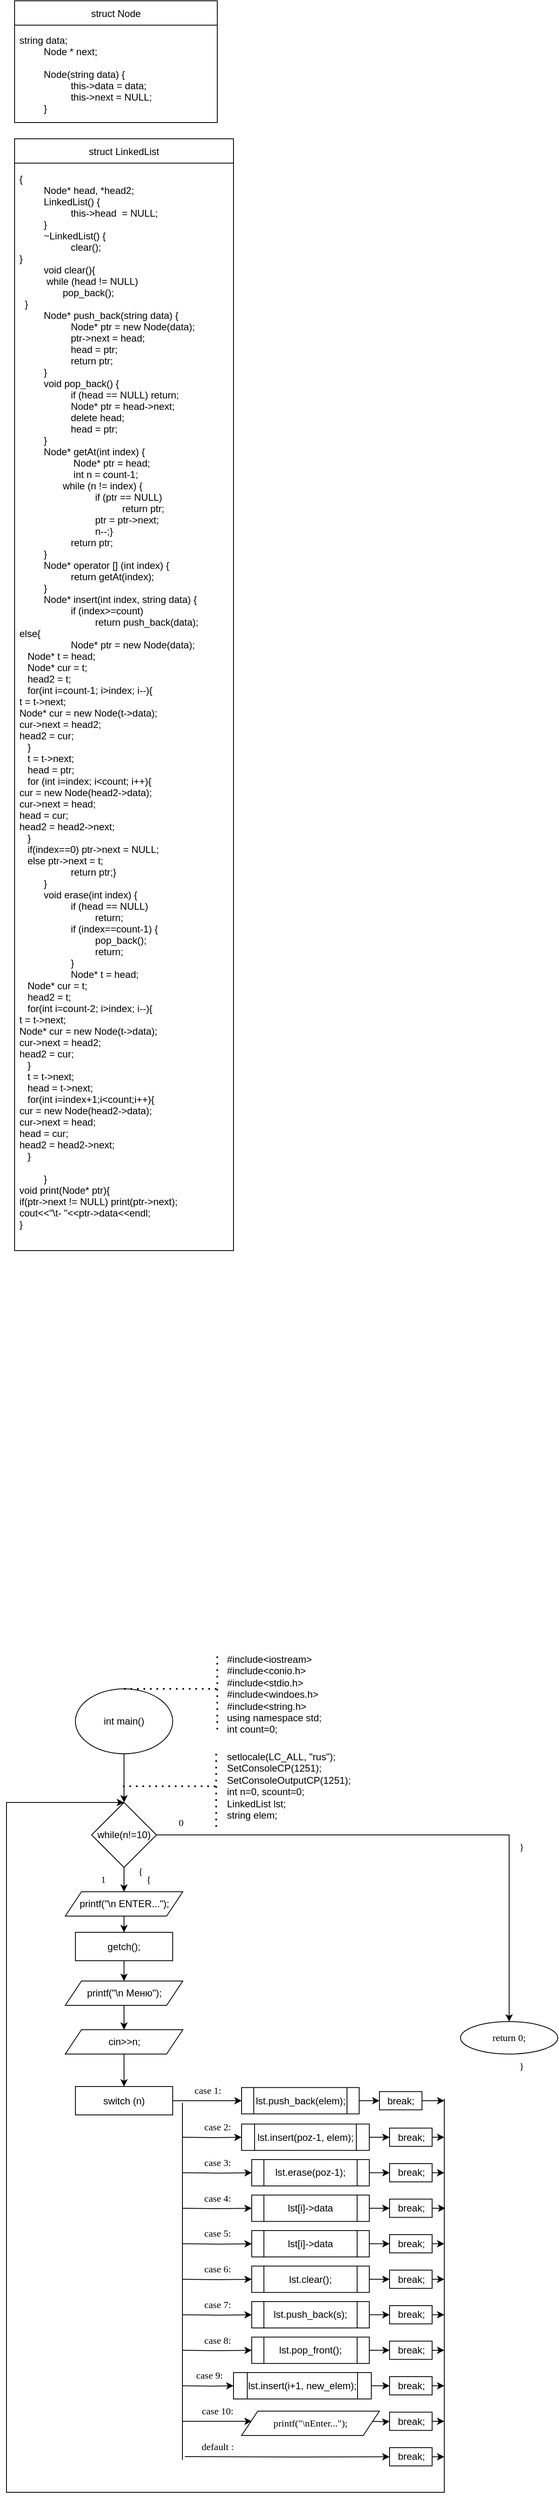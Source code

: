 <mxfile version="20.3.0" type="device"><diagram id="fvTOps8zroWGq__R_Xxq" name="Страница 1"><mxGraphModel dx="734" dy="3098" grid="1" gridSize="10" guides="1" tooltips="1" connect="1" arrows="1" fold="1" page="1" pageScale="1" pageWidth="827" pageHeight="1169" math="0" shadow="0"><root><mxCell id="0"/><mxCell id="1" parent="0"/><mxCell id="at6ghJdTn1FUW2hox50d-1" value="struct Node" style="swimlane;fontStyle=0;childLayout=stackLayout;horizontal=1;startSize=30;horizontalStack=0;resizeParent=1;resizeParentMax=0;resizeLast=0;collapsible=1;marginBottom=0;" parent="1" vertex="1"><mxGeometry x="290" y="-2320" width="250" height="150" as="geometry"><mxRectangle x="250" y="920" width="130" height="30" as="alternateBounds"/></mxGeometry></mxCell><mxCell id="at6ghJdTn1FUW2hox50d-4" value="string data;&#10;         Node * next;&#10; &#10;         Node(string data) {&#10;                   this-&gt;data = data;&#10;                   this-&gt;next = NULL;&#10;         }" style="text;strokeColor=none;fillColor=none;align=left;verticalAlign=middle;spacingLeft=4;spacingRight=4;overflow=hidden;points=[[0,0.5],[1,0.5]];portConstraint=eastwest;rotatable=0;" parent="at6ghJdTn1FUW2hox50d-1" vertex="1"><mxGeometry y="30" width="250" height="120" as="geometry"/></mxCell><mxCell id="at6ghJdTn1FUW2hox50d-5" value="struct LinkedList" style="swimlane;fontStyle=0;childLayout=stackLayout;horizontal=1;startSize=30;horizontalStack=0;resizeParent=1;resizeParentMax=0;resizeLast=0;collapsible=1;marginBottom=0;" parent="1" vertex="1"><mxGeometry x="290" y="-2150" width="270" height="1370" as="geometry"><mxRectangle x="250" y="920" width="130" height="30" as="alternateBounds"/></mxGeometry></mxCell><mxCell id="at6ghJdTn1FUW2hox50d-6" value="{&#10;         Node* head, *head2;&#10;         LinkedList() {&#10;                   this-&gt;head  = NULL;&#10;         }&#10;         ~LinkedList() {&#10;                   clear();&#10;&#9;&#9; }&#10;         void clear(){&#10;          &#9;while (head != NULL)&#10;                pop_back();&#10;&#9;&#9;  }&#10;         Node* push_back(string data) {&#10;                   Node* ptr = new Node(data);&#10;                   ptr-&gt;next = head;&#10;                   head = ptr;&#10;                   return ptr;&#10;         }&#10;         void pop_back() {&#10;                   if (head == NULL) return;&#10;                   Node* ptr = head-&gt;next;&#10;                   delete head;&#10;                   head = ptr;&#10;         }&#10;         Node* getAt(int index) {&#10;                    Node* ptr = head;&#10;                    int n = count-1;&#10;                &#9;while (n != index) {&#10;                            if (ptr == NULL)&#10;                                      return ptr;&#10;                            ptr = ptr-&gt;next;&#10;                            n--;}&#10;                   return ptr;&#10;         }&#10;         Node* operator [] (int index) {&#10;                   return getAt(index);&#10;         }&#10;         Node* insert(int index, string data) {&#10;                   if (index&gt;=count)&#10;                            return push_back(data);&#10;&#9;&#9;&#9;&#9;&#9;else{&#10;                   Node* ptr = new Node(data);&#10;&#9;&#9;&#9;&#9;   Node* t = head;&#10;&#9;&#9;&#9;&#9;   Node* cur = t;&#10;&#9;&#9;&#9;&#9;   head2 = t;&#10;&#9;&#9;&#9;&#9;   for(int i=count-1; i&gt;index; i--){&#10;&#9;&#9;&#9;&#9;&#9;t = t-&gt;next;&#10;&#9;&#9;&#9;&#9;&#9;Node* cur = new Node(t-&gt;data);&#10;&#9;&#9;&#9;&#9;&#9;cur-&gt;next = head2;&#10;&#9;&#9;&#9;&#9;&#9;head2 = cur;&#10;&#9;&#9;&#9;&#9;   }&#10;&#9;&#9;&#9;&#9;   t = t-&gt;next;&#10;&#9;&#9;&#9;&#9;   head = ptr;&#10;&#9;&#9;&#9;&#9;   for (int i=index; i&lt;count; i++){&#10;&#9;&#9;&#9;&#9;&#9;cur = new Node(head2-&gt;data);&#10;&#9;&#9;&#9;&#9;&#9;cur-&gt;next = head;&#10;&#9;&#9;&#9;&#9;&#9;head = cur;&#10;&#9;&#9;&#9;&#9;&#9;head2 = head2-&gt;next;&#10;&#9;&#9;&#9;&#9;   }&#10;&#9;&#9;&#9;&#9;   if(index==0) ptr-&gt;next = NULL;&#10;&#9;&#9;&#9;&#9;   else ptr-&gt;next = t;&#10;                   return ptr;}&#10;         }&#10;         void erase(int index) {&#10;                   if (head == NULL)&#10;                            return;&#10;                   if (index==count-1) {&#10;                            pop_back();&#10;                            return;&#10;                   }&#10;                   Node* t = head;&#10;&#9;&#9;&#9;&#9;   Node* cur = t;&#10;&#9;&#9;&#9;&#9;   head2 = t;&#10;&#9;&#9;&#9;&#9;   for(int i=count-2; i&gt;index; i--){&#10;&#9;&#9;&#9;&#9;&#9;t = t-&gt;next;&#10;&#9;&#9;&#9;&#9;&#9;Node* cur = new Node(t-&gt;data);&#10;&#9;&#9;&#9;&#9;&#9;cur-&gt;next = head2;&#10;&#9;&#9;&#9;&#9;&#9;head2 = cur;&#10;&#9;&#9;&#9;&#9;   }&#10;&#9;&#9;&#9;&#9;   t = t-&gt;next;&#10;&#9;&#9;&#9;&#9;   head = t-&gt;next;&#10;&#9;&#9;&#9;&#9;   for(int i=index+1;i&lt;count;i++){&#10;&#9;&#9;&#9;&#9;&#9;cur = new Node(head2-&gt;data);&#10;&#9;&#9;&#9;&#9;&#9;cur-&gt;next = head;&#10;&#9;&#9;&#9;&#9;&#9;head = cur;&#10;&#9;&#9;&#9;&#9;&#9;head2 = head2-&gt;next;&#10;&#9;&#9;&#9;&#9;   }&#10;&#10;         }&#10;&#9;&#9; void print(Node* ptr){&#10;&#9;&#9;&#9;if(ptr-&gt;next != NULL) print(ptr-&gt;next);&#10;&#9;&#9;&#9;cout&lt;&lt;&quot;\t- &quot;&lt;&lt;ptr-&gt;data&lt;&lt;endl;&#10;&#9;&#9; }&#10;" style="text;strokeColor=none;fillColor=none;align=left;verticalAlign=middle;spacingLeft=4;spacingRight=4;overflow=hidden;points=[[0,0.5],[1,0.5]];portConstraint=eastwest;rotatable=0;" parent="at6ghJdTn1FUW2hox50d-5" vertex="1"><mxGeometry y="30" width="270" height="1340" as="geometry"/></mxCell><mxCell id="at6ghJdTn1FUW2hox50d-14" value="" style="edgeStyle=orthogonalEdgeStyle;rounded=0;orthogonalLoop=1;jettySize=auto;html=1;" parent="1" source="at6ghJdTn1FUW2hox50d-7" target="at6ghJdTn1FUW2hox50d-13" edge="1"><mxGeometry relative="1" as="geometry"/></mxCell><mxCell id="at6ghJdTn1FUW2hox50d-7" value="int main()" style="ellipse;whiteSpace=wrap;html=1;" parent="1" vertex="1"><mxGeometry x="365" y="-240" width="120" height="80" as="geometry"/></mxCell><mxCell id="at6ghJdTn1FUW2hox50d-8" value="" style="endArrow=none;dashed=1;html=1;dashPattern=1 3;strokeWidth=2;rounded=0;exitX=0.5;exitY=0;exitDx=0;exitDy=0;" parent="1" source="at6ghJdTn1FUW2hox50d-7" edge="1"><mxGeometry width="50" height="50" relative="1" as="geometry"><mxPoint x="490" y="-150" as="sourcePoint"/><mxPoint x="540" y="-240" as="targetPoint"/></mxGeometry></mxCell><mxCell id="at6ghJdTn1FUW2hox50d-9" value="" style="endArrow=none;dashed=1;html=1;dashPattern=1 3;strokeWidth=2;rounded=0;" parent="1" edge="1"><mxGeometry width="50" height="50" relative="1" as="geometry"><mxPoint x="540" y="-190" as="sourcePoint"/><mxPoint x="540" y="-280" as="targetPoint"/></mxGeometry></mxCell><mxCell id="at6ghJdTn1FUW2hox50d-10" value="#include&amp;lt;iostream&amp;gt;&lt;br&gt;#include&amp;lt;conio.h&amp;gt;&lt;br&gt;#include&amp;lt;stdio.h&amp;gt;&lt;br&gt;#include&amp;lt;windoes.h&amp;gt;&lt;br&gt;#include&amp;lt;string.h&amp;gt;&lt;br&gt;using namespace std;&lt;br&gt;int count=0;" style="text;whiteSpace=wrap;html=1;" parent="1" vertex="1"><mxGeometry x="550" y="-290" width="150" height="120" as="geometry"/></mxCell><mxCell id="at6ghJdTn1FUW2hox50d-19" value="" style="edgeStyle=orthogonalEdgeStyle;rounded=0;orthogonalLoop=1;jettySize=auto;html=1;" parent="1" source="at6ghJdTn1FUW2hox50d-13" target="at6ghJdTn1FUW2hox50d-18" edge="1"><mxGeometry relative="1" as="geometry"/></mxCell><mxCell id="at6ghJdTn1FUW2hox50d-107" style="edgeStyle=orthogonalEdgeStyle;rounded=0;orthogonalLoop=1;jettySize=auto;html=1;exitX=1;exitY=0.5;exitDx=0;exitDy=0;entryX=0.5;entryY=0;entryDx=0;entryDy=0;fontFamily=Times New Roman;" parent="1" source="at6ghJdTn1FUW2hox50d-13" target="at6ghJdTn1FUW2hox50d-102" edge="1"><mxGeometry relative="1" as="geometry"/></mxCell><mxCell id="at6ghJdTn1FUW2hox50d-13" value="while(n!=10)" style="rhombus;whiteSpace=wrap;html=1;" parent="1" vertex="1"><mxGeometry x="385" y="-100" width="80" height="80" as="geometry"/></mxCell><mxCell id="at6ghJdTn1FUW2hox50d-15" value="" style="endArrow=none;dashed=1;html=1;dashPattern=1 3;strokeWidth=2;rounded=0;exitX=0.5;exitY=0;exitDx=0;exitDy=0;" parent="1" edge="1"><mxGeometry width="50" height="50" relative="1" as="geometry"><mxPoint x="423.67" y="-120" as="sourcePoint"/><mxPoint x="538.67" y="-120" as="targetPoint"/></mxGeometry></mxCell><mxCell id="at6ghJdTn1FUW2hox50d-16" value="" style="endArrow=none;dashed=1;html=1;dashPattern=1 3;strokeWidth=2;rounded=0;" parent="1" edge="1"><mxGeometry width="50" height="50" relative="1" as="geometry"><mxPoint x="538.67" y="-70" as="sourcePoint"/><mxPoint x="538.67" y="-160" as="targetPoint"/></mxGeometry></mxCell><mxCell id="at6ghJdTn1FUW2hox50d-17" value="setlocale(LC_ALL, &quot;rus&quot;);&#10;&#9;SetConsoleCP(1251);&#10;&#9;SetConsoleOutputCP(1251);&#10;&#9;int n=0, scount=0;&#10;&#9;LinkedList lst;&#10;&#9;string elem;" style="text;whiteSpace=wrap;html=1;" parent="1" vertex="1"><mxGeometry x="550" y="-170" width="190" height="110" as="geometry"/></mxCell><mxCell id="at6ghJdTn1FUW2hox50d-21" value="" style="edgeStyle=orthogonalEdgeStyle;rounded=0;orthogonalLoop=1;jettySize=auto;html=1;fontFamily=Times New Roman;" parent="1" source="at6ghJdTn1FUW2hox50d-18" target="at6ghJdTn1FUW2hox50d-20" edge="1"><mxGeometry relative="1" as="geometry"/></mxCell><mxCell id="at6ghJdTn1FUW2hox50d-18" value="printf(&quot;\n ENTER...&quot;);" style="shape=parallelogram;perimeter=parallelogramPerimeter;whiteSpace=wrap;html=1;fixedSize=1;" parent="1" vertex="1"><mxGeometry x="352.5" y="10" width="145" height="30" as="geometry"/></mxCell><mxCell id="at6ghJdTn1FUW2hox50d-25" style="edgeStyle=orthogonalEdgeStyle;rounded=0;orthogonalLoop=1;jettySize=auto;html=1;exitX=0.5;exitY=1;exitDx=0;exitDy=0;entryX=0.5;entryY=0;entryDx=0;entryDy=0;fontFamily=Times New Roman;" parent="1" source="at6ghJdTn1FUW2hox50d-20" target="at6ghJdTn1FUW2hox50d-24" edge="1"><mxGeometry relative="1" as="geometry"/></mxCell><mxCell id="at6ghJdTn1FUW2hox50d-20" value="getch();" style="whiteSpace=wrap;html=1;" parent="1" vertex="1"><mxGeometry x="365" y="60" width="120" height="35" as="geometry"/></mxCell><mxCell id="at6ghJdTn1FUW2hox50d-22" value="1" style="text;html=1;resizable=0;autosize=1;align=center;verticalAlign=middle;points=[];fillColor=none;strokeColor=none;rounded=0;fontFamily=Times New Roman;" parent="1" vertex="1"><mxGeometry x="384" y="-20" width="30" height="30" as="geometry"/></mxCell><mxCell id="at6ghJdTn1FUW2hox50d-23" value="{" style="text;html=1;resizable=0;autosize=1;align=center;verticalAlign=middle;points=[];fillColor=none;strokeColor=none;rounded=0;fontFamily=Times New Roman;" parent="1" vertex="1"><mxGeometry x="430" y="-30" width="30" height="30" as="geometry"/></mxCell><mxCell id="at6ghJdTn1FUW2hox50d-27" value="" style="edgeStyle=orthogonalEdgeStyle;rounded=0;orthogonalLoop=1;jettySize=auto;html=1;fontFamily=Times New Roman;" parent="1" source="at6ghJdTn1FUW2hox50d-24" target="at6ghJdTn1FUW2hox50d-26" edge="1"><mxGeometry relative="1" as="geometry"/></mxCell><mxCell id="at6ghJdTn1FUW2hox50d-24" value="printf(&quot;\n Меню&quot;);" style="shape=parallelogram;perimeter=parallelogramPerimeter;whiteSpace=wrap;html=1;fixedSize=1;" parent="1" vertex="1"><mxGeometry x="352.5" y="120" width="145" height="30" as="geometry"/></mxCell><mxCell id="at6ghJdTn1FUW2hox50d-29" value="" style="edgeStyle=orthogonalEdgeStyle;rounded=0;orthogonalLoop=1;jettySize=auto;html=1;fontFamily=Times New Roman;" parent="1" source="at6ghJdTn1FUW2hox50d-26" target="at6ghJdTn1FUW2hox50d-28" edge="1"><mxGeometry relative="1" as="geometry"/></mxCell><mxCell id="at6ghJdTn1FUW2hox50d-26" value="cin&amp;gt;&amp;gt;n;" style="shape=parallelogram;perimeter=parallelogramPerimeter;whiteSpace=wrap;html=1;fixedSize=1;" parent="1" vertex="1"><mxGeometry x="352.5" y="180" width="145" height="30" as="geometry"/></mxCell><mxCell id="at6ghJdTn1FUW2hox50d-31" value="" style="edgeStyle=orthogonalEdgeStyle;rounded=0;orthogonalLoop=1;jettySize=auto;html=1;fontFamily=Times New Roman;" parent="1" source="at6ghJdTn1FUW2hox50d-28" target="at6ghJdTn1FUW2hox50d-30" edge="1"><mxGeometry relative="1" as="geometry"/></mxCell><mxCell id="at6ghJdTn1FUW2hox50d-28" value="switch (n)" style="whiteSpace=wrap;html=1;" parent="1" vertex="1"><mxGeometry x="365" y="250" width="120" height="35" as="geometry"/></mxCell><mxCell id="at6ghJdTn1FUW2hox50d-34" value="" style="edgeStyle=orthogonalEdgeStyle;rounded=0;orthogonalLoop=1;jettySize=auto;html=1;fontFamily=Times New Roman;" parent="1" source="at6ghJdTn1FUW2hox50d-30" target="at6ghJdTn1FUW2hox50d-33" edge="1"><mxGeometry relative="1" as="geometry"/></mxCell><mxCell id="at6ghJdTn1FUW2hox50d-30" value="lst.push_back(elem);" style="shape=process;whiteSpace=wrap;html=1;backgroundOutline=1;" parent="1" vertex="1"><mxGeometry x="570" y="251.25" width="145" height="32.5" as="geometry"/></mxCell><mxCell id="at6ghJdTn1FUW2hox50d-90" style="edgeStyle=orthogonalEdgeStyle;rounded=0;orthogonalLoop=1;jettySize=auto;html=1;exitX=1;exitY=0.5;exitDx=0;exitDy=0;fontFamily=Times New Roman;" parent="1" source="at6ghJdTn1FUW2hox50d-33" edge="1"><mxGeometry relative="1" as="geometry"><mxPoint x="820" y="267.4" as="targetPoint"/></mxGeometry></mxCell><mxCell id="at6ghJdTn1FUW2hox50d-33" value="break;" style="whiteSpace=wrap;html=1;" parent="1" vertex="1"><mxGeometry x="740" y="256.25" width="52.5" height="22.5" as="geometry"/></mxCell><mxCell id="at6ghJdTn1FUW2hox50d-35" value="case 1:" style="text;html=1;resizable=0;autosize=1;align=center;verticalAlign=middle;points=[];fillColor=none;strokeColor=none;rounded=0;fontFamily=Times New Roman;" parent="1" vertex="1"><mxGeometry x="497.5" y="240" width="60" height="30" as="geometry"/></mxCell><mxCell id="at6ghJdTn1FUW2hox50d-37" value="" style="endArrow=none;html=1;rounded=0;fontFamily=Times New Roman;" parent="1" edge="1"><mxGeometry width="50" height="50" relative="1" as="geometry"><mxPoint x="497" y="270" as="sourcePoint"/><mxPoint x="497" y="710" as="targetPoint"/></mxGeometry></mxCell><mxCell id="at6ghJdTn1FUW2hox50d-38" value="" style="edgeStyle=orthogonalEdgeStyle;rounded=0;orthogonalLoop=1;jettySize=auto;html=1;fontFamily=Times New Roman;" parent="1" target="at6ghJdTn1FUW2hox50d-40" edge="1"><mxGeometry relative="1" as="geometry"><mxPoint x="497.5" y="312.48" as="sourcePoint"/></mxGeometry></mxCell><mxCell id="at6ghJdTn1FUW2hox50d-39" value="" style="edgeStyle=orthogonalEdgeStyle;rounded=0;orthogonalLoop=1;jettySize=auto;html=1;fontFamily=Times New Roman;" parent="1" source="at6ghJdTn1FUW2hox50d-40" target="at6ghJdTn1FUW2hox50d-41" edge="1"><mxGeometry relative="1" as="geometry"/></mxCell><mxCell id="at6ghJdTn1FUW2hox50d-40" value="lst.insert(poz-1, elem);" style="shape=process;whiteSpace=wrap;html=1;backgroundOutline=1;" parent="1" vertex="1"><mxGeometry x="570" y="296.25" width="157.5" height="32.5" as="geometry"/></mxCell><mxCell id="at6ghJdTn1FUW2hox50d-91" style="edgeStyle=orthogonalEdgeStyle;rounded=0;orthogonalLoop=1;jettySize=auto;html=1;exitX=1;exitY=0.5;exitDx=0;exitDy=0;fontFamily=Times New Roman;" parent="1" source="at6ghJdTn1FUW2hox50d-41" edge="1"><mxGeometry relative="1" as="geometry"><mxPoint x="820" y="312.2" as="targetPoint"/></mxGeometry></mxCell><mxCell id="at6ghJdTn1FUW2hox50d-41" value="break;" style="whiteSpace=wrap;html=1;" parent="1" vertex="1"><mxGeometry x="752.5" y="301.25" width="52.5" height="22.5" as="geometry"/></mxCell><mxCell id="at6ghJdTn1FUW2hox50d-42" value="case 2:" style="text;html=1;resizable=0;autosize=1;align=center;verticalAlign=middle;points=[];fillColor=none;strokeColor=none;rounded=0;fontFamily=Times New Roman;" parent="1" vertex="1"><mxGeometry x="510" y="285" width="60" height="30" as="geometry"/></mxCell><mxCell id="at6ghJdTn1FUW2hox50d-43" value="" style="edgeStyle=orthogonalEdgeStyle;rounded=0;orthogonalLoop=1;jettySize=auto;html=1;fontFamily=Times New Roman;" parent="1" target="at6ghJdTn1FUW2hox50d-45" edge="1"><mxGeometry relative="1" as="geometry"><mxPoint x="497.5" y="356.23" as="sourcePoint"/></mxGeometry></mxCell><mxCell id="at6ghJdTn1FUW2hox50d-44" value="" style="edgeStyle=orthogonalEdgeStyle;rounded=0;orthogonalLoop=1;jettySize=auto;html=1;fontFamily=Times New Roman;" parent="1" source="at6ghJdTn1FUW2hox50d-45" target="at6ghJdTn1FUW2hox50d-46" edge="1"><mxGeometry relative="1" as="geometry"/></mxCell><mxCell id="at6ghJdTn1FUW2hox50d-45" value="lst.erase(poz-1);" style="shape=process;whiteSpace=wrap;html=1;backgroundOutline=1;" parent="1" vertex="1"><mxGeometry x="582.5" y="340" width="145" height="32.5" as="geometry"/></mxCell><mxCell id="at6ghJdTn1FUW2hox50d-92" style="edgeStyle=orthogonalEdgeStyle;rounded=0;orthogonalLoop=1;jettySize=auto;html=1;exitX=1;exitY=0.5;exitDx=0;exitDy=0;fontFamily=Times New Roman;" parent="1" source="at6ghJdTn1FUW2hox50d-46" edge="1"><mxGeometry relative="1" as="geometry"><mxPoint x="820" y="356.2" as="targetPoint"/></mxGeometry></mxCell><mxCell id="at6ghJdTn1FUW2hox50d-46" value="break;" style="whiteSpace=wrap;html=1;" parent="1" vertex="1"><mxGeometry x="752.5" y="345" width="52.5" height="22.5" as="geometry"/></mxCell><mxCell id="at6ghJdTn1FUW2hox50d-47" value="case 3:" style="text;html=1;resizable=0;autosize=1;align=center;verticalAlign=middle;points=[];fillColor=none;strokeColor=none;rounded=0;fontFamily=Times New Roman;" parent="1" vertex="1"><mxGeometry x="510" y="328.75" width="60" height="30" as="geometry"/></mxCell><mxCell id="at6ghJdTn1FUW2hox50d-48" value="" style="edgeStyle=orthogonalEdgeStyle;rounded=0;orthogonalLoop=1;jettySize=auto;html=1;fontFamily=Times New Roman;" parent="1" target="at6ghJdTn1FUW2hox50d-50" edge="1"><mxGeometry relative="1" as="geometry"><mxPoint x="497.5" y="399.98" as="sourcePoint"/></mxGeometry></mxCell><mxCell id="at6ghJdTn1FUW2hox50d-49" value="" style="edgeStyle=orthogonalEdgeStyle;rounded=0;orthogonalLoop=1;jettySize=auto;html=1;fontFamily=Times New Roman;" parent="1" source="at6ghJdTn1FUW2hox50d-50" target="at6ghJdTn1FUW2hox50d-51" edge="1"><mxGeometry relative="1" as="geometry"/></mxCell><mxCell id="at6ghJdTn1FUW2hox50d-50" value="lst[i]-&amp;gt;data" style="shape=process;whiteSpace=wrap;html=1;backgroundOutline=1;" parent="1" vertex="1"><mxGeometry x="582.5" y="383.75" width="145" height="32.5" as="geometry"/></mxCell><mxCell id="at6ghJdTn1FUW2hox50d-93" style="edgeStyle=orthogonalEdgeStyle;rounded=0;orthogonalLoop=1;jettySize=auto;html=1;exitX=1;exitY=0.5;exitDx=0;exitDy=0;fontFamily=Times New Roman;" parent="1" source="at6ghJdTn1FUW2hox50d-51" edge="1"><mxGeometry relative="1" as="geometry"><mxPoint x="821.28" y="400.2" as="targetPoint"/></mxGeometry></mxCell><mxCell id="at6ghJdTn1FUW2hox50d-51" value="break;" style="whiteSpace=wrap;html=1;" parent="1" vertex="1"><mxGeometry x="752.5" y="388.75" width="52.5" height="22.5" as="geometry"/></mxCell><mxCell id="at6ghJdTn1FUW2hox50d-52" value="case 4:" style="text;html=1;resizable=0;autosize=1;align=center;verticalAlign=middle;points=[];fillColor=none;strokeColor=none;rounded=0;fontFamily=Times New Roman;" parent="1" vertex="1"><mxGeometry x="510" y="372.5" width="60" height="30" as="geometry"/></mxCell><mxCell id="at6ghJdTn1FUW2hox50d-53" value="" style="edgeStyle=orthogonalEdgeStyle;rounded=0;orthogonalLoop=1;jettySize=auto;html=1;fontFamily=Times New Roman;" parent="1" target="at6ghJdTn1FUW2hox50d-55" edge="1"><mxGeometry relative="1" as="geometry"><mxPoint x="497.5" y="443.73" as="sourcePoint"/></mxGeometry></mxCell><mxCell id="at6ghJdTn1FUW2hox50d-54" value="" style="edgeStyle=orthogonalEdgeStyle;rounded=0;orthogonalLoop=1;jettySize=auto;html=1;fontFamily=Times New Roman;" parent="1" source="at6ghJdTn1FUW2hox50d-55" target="at6ghJdTn1FUW2hox50d-56" edge="1"><mxGeometry relative="1" as="geometry"/></mxCell><mxCell id="at6ghJdTn1FUW2hox50d-55" value="lst[i]-&amp;gt;data" style="shape=process;whiteSpace=wrap;html=1;backgroundOutline=1;" parent="1" vertex="1"><mxGeometry x="582.5" y="427.5" width="145" height="32.5" as="geometry"/></mxCell><mxCell id="at6ghJdTn1FUW2hox50d-94" style="edgeStyle=orthogonalEdgeStyle;rounded=0;orthogonalLoop=1;jettySize=auto;html=1;exitX=1;exitY=0.5;exitDx=0;exitDy=0;fontFamily=Times New Roman;" parent="1" source="at6ghJdTn1FUW2hox50d-56" edge="1"><mxGeometry relative="1" as="geometry"><mxPoint x="820" y="443.4" as="targetPoint"/></mxGeometry></mxCell><mxCell id="at6ghJdTn1FUW2hox50d-56" value="break;" style="whiteSpace=wrap;html=1;" parent="1" vertex="1"><mxGeometry x="752.5" y="432.5" width="52.5" height="22.5" as="geometry"/></mxCell><mxCell id="at6ghJdTn1FUW2hox50d-57" value="case 5:" style="text;html=1;resizable=0;autosize=1;align=center;verticalAlign=middle;points=[];fillColor=none;strokeColor=none;rounded=0;fontFamily=Times New Roman;" parent="1" vertex="1"><mxGeometry x="510" y="416.25" width="60" height="30" as="geometry"/></mxCell><mxCell id="at6ghJdTn1FUW2hox50d-58" value="" style="edgeStyle=orthogonalEdgeStyle;rounded=0;orthogonalLoop=1;jettySize=auto;html=1;fontFamily=Times New Roman;" parent="1" target="at6ghJdTn1FUW2hox50d-60" edge="1"><mxGeometry relative="1" as="geometry"><mxPoint x="497.5" y="487.48" as="sourcePoint"/></mxGeometry></mxCell><mxCell id="at6ghJdTn1FUW2hox50d-59" value="" style="edgeStyle=orthogonalEdgeStyle;rounded=0;orthogonalLoop=1;jettySize=auto;html=1;fontFamily=Times New Roman;" parent="1" source="at6ghJdTn1FUW2hox50d-60" target="at6ghJdTn1FUW2hox50d-61" edge="1"><mxGeometry relative="1" as="geometry"/></mxCell><mxCell id="at6ghJdTn1FUW2hox50d-60" value="lst.clear();" style="shape=process;whiteSpace=wrap;html=1;backgroundOutline=1;" parent="1" vertex="1"><mxGeometry x="582.5" y="471.25" width="145" height="32.5" as="geometry"/></mxCell><mxCell id="at6ghJdTn1FUW2hox50d-95" style="edgeStyle=orthogonalEdgeStyle;rounded=0;orthogonalLoop=1;jettySize=auto;html=1;exitX=1;exitY=0.5;exitDx=0;exitDy=0;fontFamily=Times New Roman;" parent="1" source="at6ghJdTn1FUW2hox50d-61" edge="1"><mxGeometry relative="1" as="geometry"><mxPoint x="820" y="487.4" as="targetPoint"/></mxGeometry></mxCell><mxCell id="at6ghJdTn1FUW2hox50d-61" value="break;" style="whiteSpace=wrap;html=1;" parent="1" vertex="1"><mxGeometry x="752.5" y="476.25" width="52.5" height="22.5" as="geometry"/></mxCell><mxCell id="at6ghJdTn1FUW2hox50d-62" value="case 6:" style="text;html=1;resizable=0;autosize=1;align=center;verticalAlign=middle;points=[];fillColor=none;strokeColor=none;rounded=0;fontFamily=Times New Roman;" parent="1" vertex="1"><mxGeometry x="510" y="460" width="60" height="30" as="geometry"/></mxCell><mxCell id="at6ghJdTn1FUW2hox50d-63" value="" style="edgeStyle=orthogonalEdgeStyle;rounded=0;orthogonalLoop=1;jettySize=auto;html=1;fontFamily=Times New Roman;" parent="1" target="at6ghJdTn1FUW2hox50d-65" edge="1"><mxGeometry relative="1" as="geometry"><mxPoint x="497.5" y="531.23" as="sourcePoint"/></mxGeometry></mxCell><mxCell id="at6ghJdTn1FUW2hox50d-64" value="" style="edgeStyle=orthogonalEdgeStyle;rounded=0;orthogonalLoop=1;jettySize=auto;html=1;fontFamily=Times New Roman;" parent="1" source="at6ghJdTn1FUW2hox50d-65" target="at6ghJdTn1FUW2hox50d-66" edge="1"><mxGeometry relative="1" as="geometry"/></mxCell><mxCell id="at6ghJdTn1FUW2hox50d-65" value="lst.push_back(s);" style="shape=process;whiteSpace=wrap;html=1;backgroundOutline=1;" parent="1" vertex="1"><mxGeometry x="582.5" y="515" width="145" height="32.5" as="geometry"/></mxCell><mxCell id="at6ghJdTn1FUW2hox50d-96" style="edgeStyle=orthogonalEdgeStyle;rounded=0;orthogonalLoop=1;jettySize=auto;html=1;exitX=1;exitY=0.5;exitDx=0;exitDy=0;fontFamily=Times New Roman;" parent="1" source="at6ghJdTn1FUW2hox50d-66" edge="1"><mxGeometry relative="1" as="geometry"><mxPoint x="820" y="531.4" as="targetPoint"/></mxGeometry></mxCell><mxCell id="at6ghJdTn1FUW2hox50d-66" value="break;" style="whiteSpace=wrap;html=1;" parent="1" vertex="1"><mxGeometry x="752.5" y="520" width="52.5" height="22.5" as="geometry"/></mxCell><mxCell id="at6ghJdTn1FUW2hox50d-67" value="case 7:" style="text;html=1;resizable=0;autosize=1;align=center;verticalAlign=middle;points=[];fillColor=none;strokeColor=none;rounded=0;fontFamily=Times New Roman;" parent="1" vertex="1"><mxGeometry x="510" y="503.75" width="60" height="30" as="geometry"/></mxCell><mxCell id="at6ghJdTn1FUW2hox50d-68" value="" style="edgeStyle=orthogonalEdgeStyle;rounded=0;orthogonalLoop=1;jettySize=auto;html=1;fontFamily=Times New Roman;" parent="1" target="at6ghJdTn1FUW2hox50d-70" edge="1"><mxGeometry relative="1" as="geometry"><mxPoint x="497.5" y="574.98" as="sourcePoint"/></mxGeometry></mxCell><mxCell id="at6ghJdTn1FUW2hox50d-69" value="" style="edgeStyle=orthogonalEdgeStyle;rounded=0;orthogonalLoop=1;jettySize=auto;html=1;fontFamily=Times New Roman;" parent="1" source="at6ghJdTn1FUW2hox50d-70" target="at6ghJdTn1FUW2hox50d-71" edge="1"><mxGeometry relative="1" as="geometry"/></mxCell><mxCell id="at6ghJdTn1FUW2hox50d-70" value="lst.pop_front();" style="shape=process;whiteSpace=wrap;html=1;backgroundOutline=1;" parent="1" vertex="1"><mxGeometry x="582.5" y="558.75" width="145" height="32.5" as="geometry"/></mxCell><mxCell id="at6ghJdTn1FUW2hox50d-97" style="edgeStyle=orthogonalEdgeStyle;rounded=0;orthogonalLoop=1;jettySize=auto;html=1;exitX=1;exitY=0.5;exitDx=0;exitDy=0;fontFamily=Times New Roman;" parent="1" source="at6ghJdTn1FUW2hox50d-71" edge="1"><mxGeometry relative="1" as="geometry"><mxPoint x="820" y="575.4" as="targetPoint"/></mxGeometry></mxCell><mxCell id="at6ghJdTn1FUW2hox50d-71" value="break;" style="whiteSpace=wrap;html=1;" parent="1" vertex="1"><mxGeometry x="752.5" y="563.75" width="52.5" height="22.5" as="geometry"/></mxCell><mxCell id="at6ghJdTn1FUW2hox50d-72" value="case 8:" style="text;html=1;resizable=0;autosize=1;align=center;verticalAlign=middle;points=[];fillColor=none;strokeColor=none;rounded=0;fontFamily=Times New Roman;" parent="1" vertex="1"><mxGeometry x="510" y="547.5" width="60" height="30" as="geometry"/></mxCell><mxCell id="at6ghJdTn1FUW2hox50d-73" value="" style="edgeStyle=orthogonalEdgeStyle;rounded=0;orthogonalLoop=1;jettySize=auto;html=1;fontFamily=Times New Roman;" parent="1" target="at6ghJdTn1FUW2hox50d-75" edge="1"><mxGeometry relative="1" as="geometry"><mxPoint x="497.5" y="618.73" as="sourcePoint"/></mxGeometry></mxCell><mxCell id="at6ghJdTn1FUW2hox50d-74" value="" style="edgeStyle=orthogonalEdgeStyle;rounded=0;orthogonalLoop=1;jettySize=auto;html=1;fontFamily=Times New Roman;" parent="1" source="at6ghJdTn1FUW2hox50d-75" target="at6ghJdTn1FUW2hox50d-76" edge="1"><mxGeometry relative="1" as="geometry"/></mxCell><mxCell id="at6ghJdTn1FUW2hox50d-75" value="lst.insert(i+1, new_elem);" style="shape=process;whiteSpace=wrap;html=1;backgroundOutline=1;" parent="1" vertex="1"><mxGeometry x="560" y="602.5" width="170" height="32.5" as="geometry"/></mxCell><mxCell id="at6ghJdTn1FUW2hox50d-98" style="edgeStyle=orthogonalEdgeStyle;rounded=0;orthogonalLoop=1;jettySize=auto;html=1;exitX=1;exitY=0.5;exitDx=0;exitDy=0;fontFamily=Times New Roman;" parent="1" source="at6ghJdTn1FUW2hox50d-76" edge="1"><mxGeometry relative="1" as="geometry"><mxPoint x="820" y="618.6" as="targetPoint"/></mxGeometry></mxCell><mxCell id="at6ghJdTn1FUW2hox50d-76" value="break;" style="whiteSpace=wrap;html=1;" parent="1" vertex="1"><mxGeometry x="752.5" y="607.5" width="52.5" height="22.5" as="geometry"/></mxCell><mxCell id="at6ghJdTn1FUW2hox50d-77" value="case 9:" style="text;html=1;resizable=0;autosize=1;align=center;verticalAlign=middle;points=[];fillColor=none;strokeColor=none;rounded=0;fontFamily=Times New Roman;" parent="1" vertex="1"><mxGeometry x="500" y="591.25" width="60" height="30" as="geometry"/></mxCell><mxCell id="at6ghJdTn1FUW2hox50d-78" value="" style="edgeStyle=orthogonalEdgeStyle;rounded=0;orthogonalLoop=1;jettySize=auto;html=1;fontFamily=Times New Roman;" parent="1" edge="1"><mxGeometry relative="1" as="geometry"><mxPoint x="497.5" y="662.48" as="sourcePoint"/><mxPoint x="582.5" y="662.52" as="targetPoint"/></mxGeometry></mxCell><mxCell id="at6ghJdTn1FUW2hox50d-79" value="" style="edgeStyle=orthogonalEdgeStyle;rounded=0;orthogonalLoop=1;jettySize=auto;html=1;fontFamily=Times New Roman;" parent="1" target="at6ghJdTn1FUW2hox50d-81" edge="1"><mxGeometry relative="1" as="geometry"><mxPoint x="727.5" y="662.52" as="sourcePoint"/></mxGeometry></mxCell><mxCell id="at6ghJdTn1FUW2hox50d-99" style="edgeStyle=orthogonalEdgeStyle;rounded=0;orthogonalLoop=1;jettySize=auto;html=1;exitX=1;exitY=0.5;exitDx=0;exitDy=0;fontFamily=Times New Roman;" parent="1" source="at6ghJdTn1FUW2hox50d-81" edge="1"><mxGeometry relative="1" as="geometry"><mxPoint x="820" y="662.6" as="targetPoint"/></mxGeometry></mxCell><mxCell id="at6ghJdTn1FUW2hox50d-81" value="break;" style="whiteSpace=wrap;html=1;" parent="1" vertex="1"><mxGeometry x="752.5" y="651.25" width="52.5" height="22.5" as="geometry"/></mxCell><mxCell id="at6ghJdTn1FUW2hox50d-82" value="case 10:" style="text;html=1;resizable=0;autosize=1;align=center;verticalAlign=middle;points=[];fillColor=none;strokeColor=none;rounded=0;fontFamily=Times New Roman;" parent="1" vertex="1"><mxGeometry x="510" y="635" width="60" height="30" as="geometry"/></mxCell><mxCell id="at6ghJdTn1FUW2hox50d-83" value="" style="endArrow=none;html=1;rounded=0;fontFamily=Times New Roman;" parent="1" edge="1"><mxGeometry width="50" height="50" relative="1" as="geometry"><mxPoint x="820" y="265" as="sourcePoint"/><mxPoint x="820" y="750" as="targetPoint"/></mxGeometry></mxCell><mxCell id="at6ghJdTn1FUW2hox50d-85" value="" style="edgeStyle=orthogonalEdgeStyle;rounded=0;orthogonalLoop=1;jettySize=auto;html=1;fontFamily=Times New Roman;" parent="1" target="at6ghJdTn1FUW2hox50d-87" edge="1"><mxGeometry relative="1" as="geometry"><mxPoint x="500" y="706" as="sourcePoint"/></mxGeometry></mxCell><mxCell id="at6ghJdTn1FUW2hox50d-100" style="edgeStyle=orthogonalEdgeStyle;rounded=0;orthogonalLoop=1;jettySize=auto;html=1;exitX=1;exitY=0.5;exitDx=0;exitDy=0;fontFamily=Times New Roman;" parent="1" source="at6ghJdTn1FUW2hox50d-87" edge="1"><mxGeometry relative="1" as="geometry"><mxPoint x="820" y="706.6" as="targetPoint"/></mxGeometry></mxCell><mxCell id="at6ghJdTn1FUW2hox50d-87" value="break;" style="whiteSpace=wrap;html=1;" parent="1" vertex="1"><mxGeometry x="752.5" y="695" width="52.5" height="22.5" as="geometry"/></mxCell><mxCell id="at6ghJdTn1FUW2hox50d-88" value="default :" style="text;html=1;resizable=0;autosize=1;align=center;verticalAlign=middle;points=[];fillColor=none;strokeColor=none;rounded=0;fontFamily=Times New Roman;" parent="1" vertex="1"><mxGeometry x="510" y="678.75" width="60" height="30" as="geometry"/></mxCell><mxCell id="at6ghJdTn1FUW2hox50d-89" value="printf(&quot;\nEnter...&quot;);" style="shape=parallelogram;perimeter=parallelogramPerimeter;whiteSpace=wrap;html=1;fixedSize=1;fontFamily=Times New Roman;" parent="1" vertex="1"><mxGeometry x="570" y="650" width="170" height="30" as="geometry"/></mxCell><mxCell id="at6ghJdTn1FUW2hox50d-101" value="" style="endArrow=classic;html=1;rounded=0;fontFamily=Times New Roman;entryX=0.5;entryY=0;entryDx=0;entryDy=0;" parent="1" target="at6ghJdTn1FUW2hox50d-13" edge="1"><mxGeometry width="50" height="50" relative="1" as="geometry"><mxPoint x="820.64" y="750" as="sourcePoint"/><mxPoint x="470" y="800" as="targetPoint"/><Array as="points"><mxPoint x="280" y="750"/><mxPoint x="280" y="-100"/></Array></mxGeometry></mxCell><mxCell id="at6ghJdTn1FUW2hox50d-102" value="return 0;" style="ellipse;whiteSpace=wrap;html=1;fontFamily=Times New Roman;" parent="1" vertex="1"><mxGeometry x="840" y="170" width="120" height="40" as="geometry"/></mxCell><mxCell id="at6ghJdTn1FUW2hox50d-108" value="}" style="text;html=1;resizable=0;autosize=1;align=center;verticalAlign=middle;points=[];fillColor=none;strokeColor=none;rounded=0;fontFamily=Times New Roman;" parent="1" vertex="1"><mxGeometry x="900" y="-60" width="30" height="30" as="geometry"/></mxCell><mxCell id="at6ghJdTn1FUW2hox50d-109" value="}" style="text;html=1;resizable=0;autosize=1;align=center;verticalAlign=middle;points=[];fillColor=none;strokeColor=none;rounded=0;fontFamily=Times New Roman;" parent="1" vertex="1"><mxGeometry x="900" y="210" width="30" height="30" as="geometry"/></mxCell><mxCell id="at6ghJdTn1FUW2hox50d-110" value="{" style="text;html=1;resizable=0;autosize=1;align=center;verticalAlign=middle;points=[];fillColor=none;strokeColor=none;rounded=0;fontFamily=Times New Roman;" parent="1" vertex="1"><mxGeometry x="440" y="-20" width="30" height="30" as="geometry"/></mxCell><mxCell id="at6ghJdTn1FUW2hox50d-111" value="0" style="text;html=1;resizable=0;autosize=1;align=center;verticalAlign=middle;points=[];fillColor=none;strokeColor=none;rounded=0;fontFamily=Times New Roman;" parent="1" vertex="1"><mxGeometry x="480" y="-90" width="30" height="30" as="geometry"/></mxCell></root></mxGraphModel></diagram></mxfile>